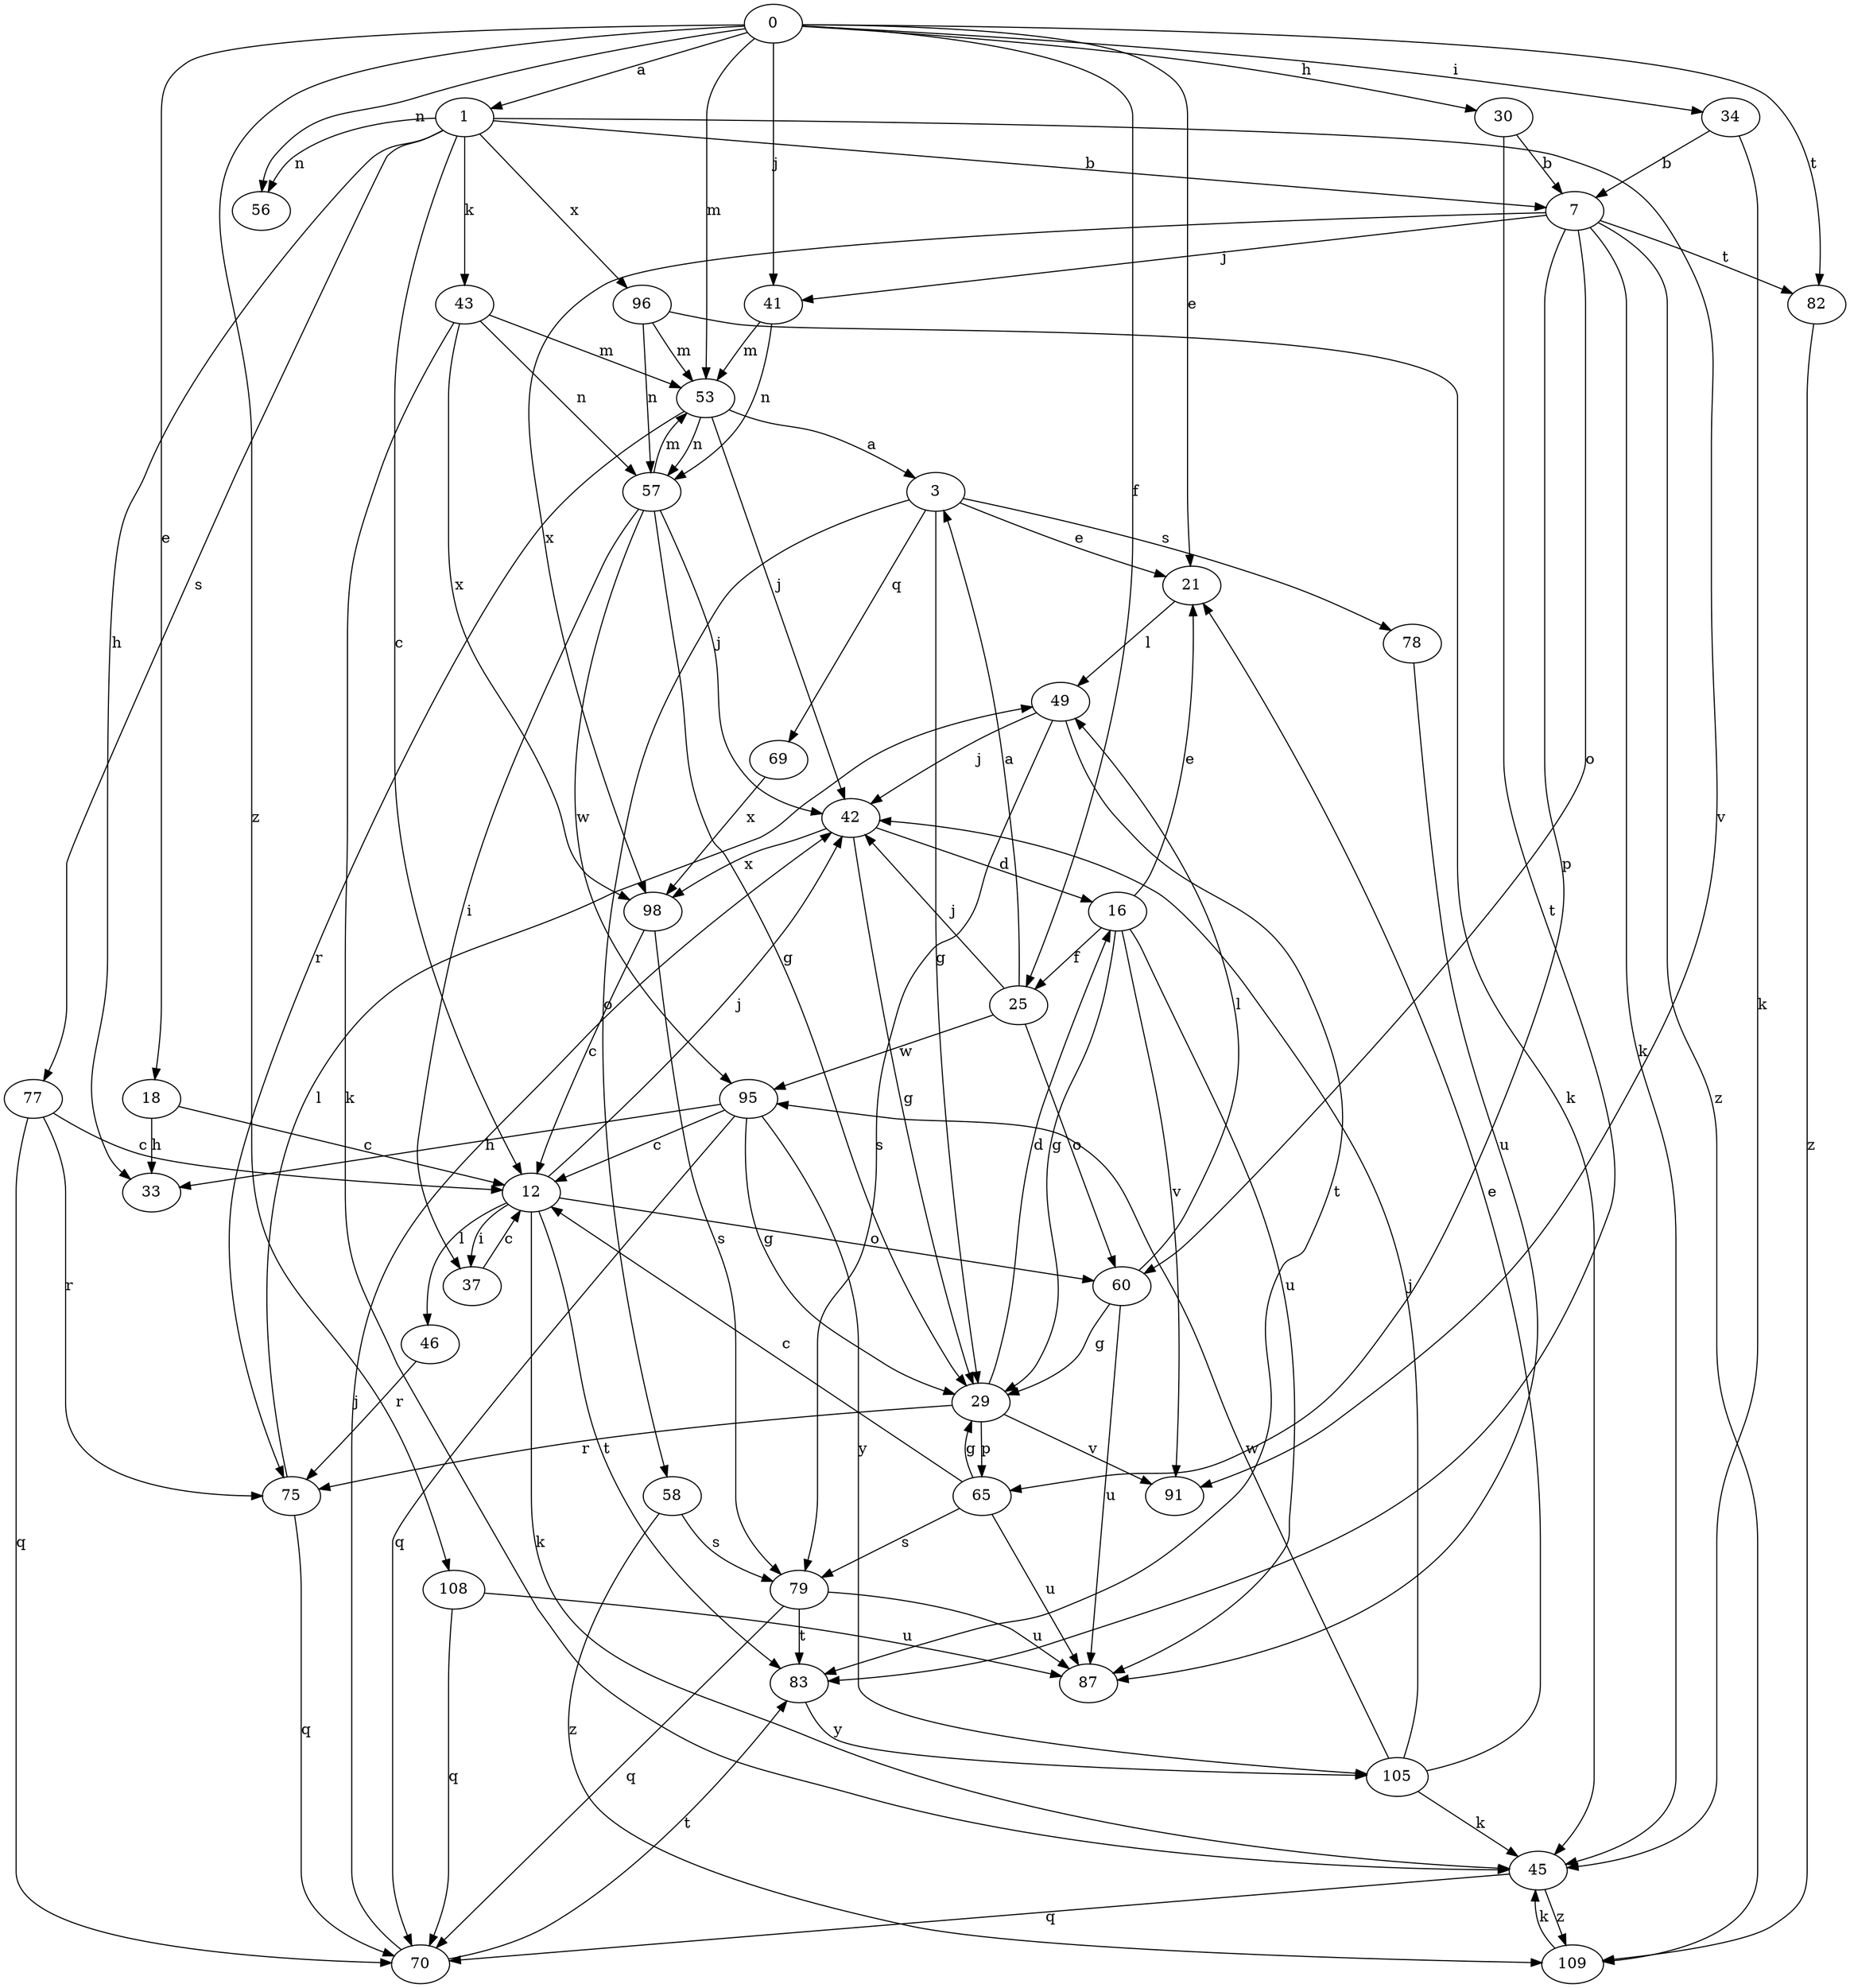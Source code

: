 strict digraph  {
0;
1;
3;
7;
12;
16;
18;
21;
25;
29;
30;
33;
34;
37;
41;
42;
43;
45;
46;
49;
53;
56;
57;
58;
60;
65;
69;
70;
75;
77;
78;
79;
82;
83;
87;
91;
95;
96;
98;
105;
108;
109;
0 -> 1  [label=a];
0 -> 18  [label=e];
0 -> 21  [label=e];
0 -> 25  [label=f];
0 -> 30  [label=h];
0 -> 34  [label=i];
0 -> 41  [label=j];
0 -> 53  [label=m];
0 -> 56  [label=n];
0 -> 82  [label=t];
0 -> 108  [label=z];
1 -> 7  [label=b];
1 -> 12  [label=c];
1 -> 33  [label=h];
1 -> 43  [label=k];
1 -> 56  [label=n];
1 -> 77  [label=s];
1 -> 91  [label=v];
1 -> 96  [label=x];
3 -> 21  [label=e];
3 -> 29  [label=g];
3 -> 58  [label=o];
3 -> 69  [label=q];
3 -> 78  [label=s];
7 -> 41  [label=j];
7 -> 45  [label=k];
7 -> 60  [label=o];
7 -> 65  [label=p];
7 -> 82  [label=t];
7 -> 98  [label=x];
7 -> 109  [label=z];
12 -> 37  [label=i];
12 -> 42  [label=j];
12 -> 45  [label=k];
12 -> 46  [label=l];
12 -> 60  [label=o];
12 -> 83  [label=t];
16 -> 21  [label=e];
16 -> 25  [label=f];
16 -> 29  [label=g];
16 -> 87  [label=u];
16 -> 91  [label=v];
18 -> 12  [label=c];
18 -> 33  [label=h];
21 -> 49  [label=l];
25 -> 3  [label=a];
25 -> 42  [label=j];
25 -> 60  [label=o];
25 -> 95  [label=w];
29 -> 16  [label=d];
29 -> 65  [label=p];
29 -> 75  [label=r];
29 -> 91  [label=v];
30 -> 7  [label=b];
30 -> 83  [label=t];
34 -> 7  [label=b];
34 -> 45  [label=k];
37 -> 12  [label=c];
41 -> 53  [label=m];
41 -> 57  [label=n];
42 -> 16  [label=d];
42 -> 29  [label=g];
42 -> 98  [label=x];
43 -> 45  [label=k];
43 -> 53  [label=m];
43 -> 57  [label=n];
43 -> 98  [label=x];
45 -> 70  [label=q];
45 -> 109  [label=z];
46 -> 75  [label=r];
49 -> 42  [label=j];
49 -> 79  [label=s];
49 -> 83  [label=t];
53 -> 3  [label=a];
53 -> 42  [label=j];
53 -> 57  [label=n];
53 -> 75  [label=r];
57 -> 29  [label=g];
57 -> 37  [label=i];
57 -> 42  [label=j];
57 -> 53  [label=m];
57 -> 95  [label=w];
58 -> 79  [label=s];
58 -> 109  [label=z];
60 -> 29  [label=g];
60 -> 49  [label=l];
60 -> 87  [label=u];
65 -> 12  [label=c];
65 -> 29  [label=g];
65 -> 79  [label=s];
65 -> 87  [label=u];
69 -> 98  [label=x];
70 -> 42  [label=j];
70 -> 83  [label=t];
75 -> 49  [label=l];
75 -> 70  [label=q];
77 -> 12  [label=c];
77 -> 70  [label=q];
77 -> 75  [label=r];
78 -> 87  [label=u];
79 -> 70  [label=q];
79 -> 83  [label=t];
79 -> 87  [label=u];
82 -> 109  [label=z];
83 -> 105  [label=y];
95 -> 12  [label=c];
95 -> 29  [label=g];
95 -> 33  [label=h];
95 -> 70  [label=q];
95 -> 105  [label=y];
96 -> 45  [label=k];
96 -> 53  [label=m];
96 -> 57  [label=n];
98 -> 12  [label=c];
98 -> 79  [label=s];
105 -> 21  [label=e];
105 -> 42  [label=j];
105 -> 45  [label=k];
105 -> 95  [label=w];
108 -> 70  [label=q];
108 -> 87  [label=u];
109 -> 45  [label=k];
}
